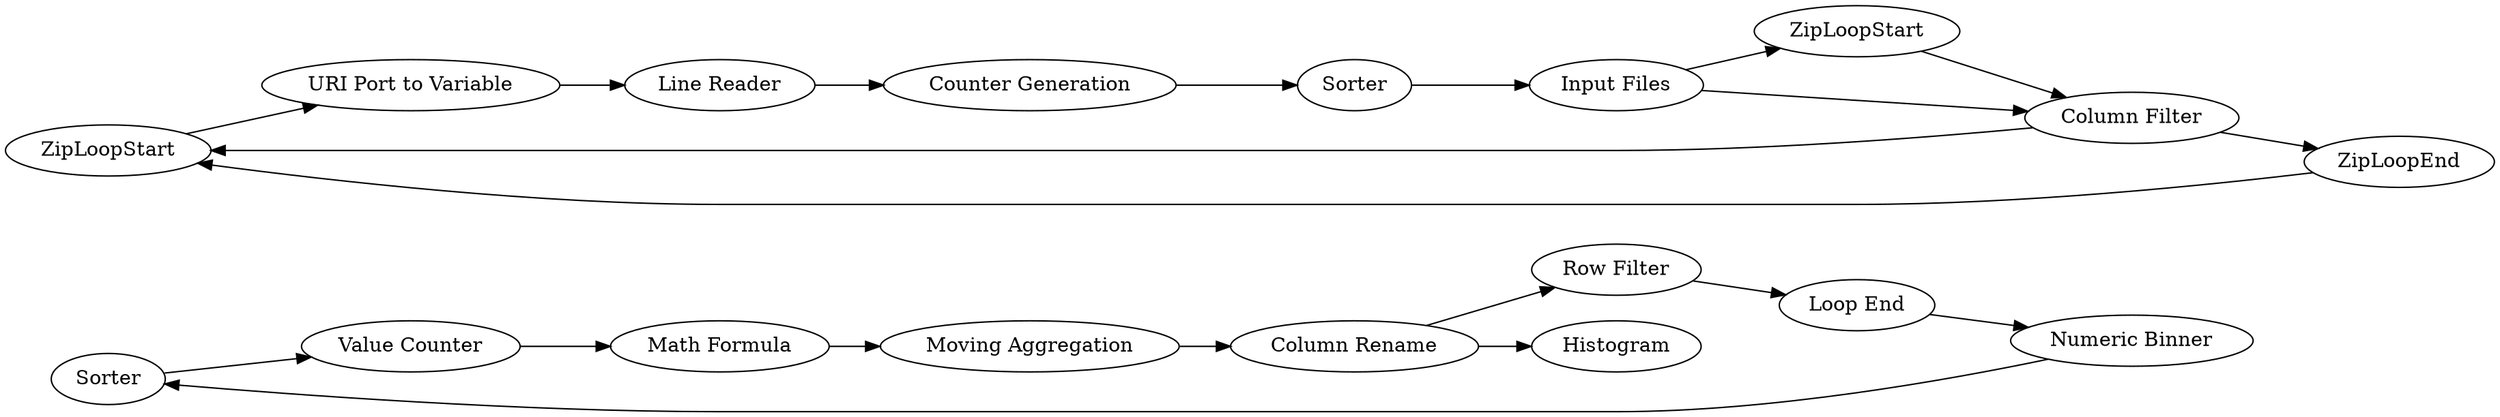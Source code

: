 digraph {
	288 -> 291
	8 -> 9
	2 -> 295
	6 -> 8
	293 -> 294
	301 -> 297
	299 -> 2
	294 -> 296
	297 -> 285
	291 -> 292
	286 -> 288
	295 -> 6
	301 -> 290
	285 -> 286
	295 -> 8
	292 -> 300
	300 -> 301
	296 -> 299
	299 -> 295
	9 -> 293
	292 [label="Math Formula"]
	290 [label=Histogram]
	285 [label="Loop End"]
	294 [label="Counter Generation"]
	299 [label="Input Files"]
	296 [label=Sorter]
	9 [label="URI Port to Variable"]
	293 [label="Line Reader"]
	291 [label="Value Counter"]
	300 [label="Moving Aggregation"]
	8 [label=ZipLoopStart]
	6 [label=ZipLoopEnd]
	288 [label=Sorter]
	301 [label="Column Rename"]
	286 [label="Numeric Binner"]
	295 [label="Column Filter"]
	2 [label=ZipLoopStart]
	297 [label="Row Filter"]
	rankdir=LR
}
